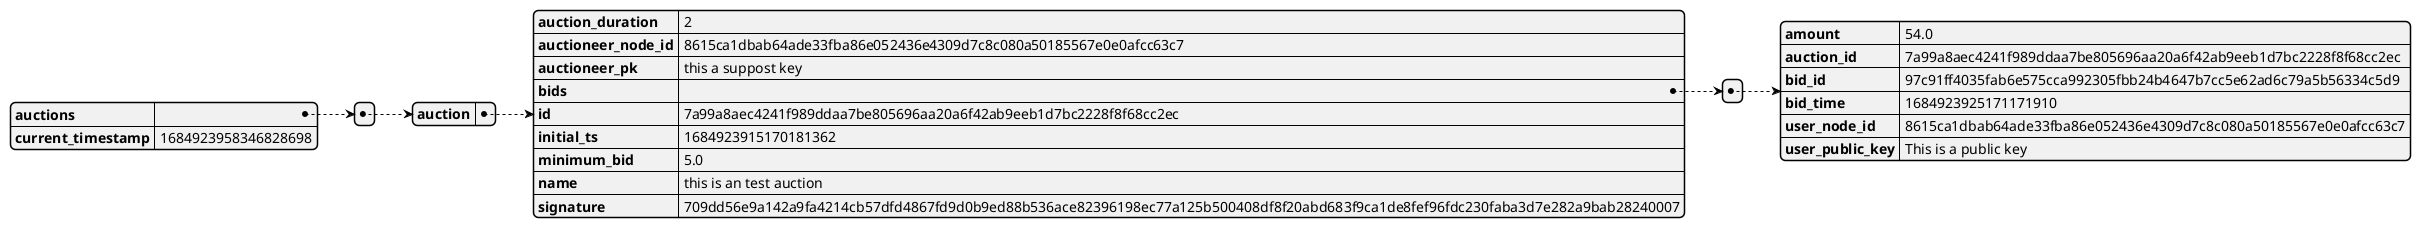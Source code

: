 @startjson
{"auctions":[{"auction":{"auction_duration":2,"auctioneer_node_id":"8615ca1dbab64ade33fba86e052436e4309d7c8c080a50185567e0e0afcc63c7","auctioneer_pk":"this a suppost key","bids":[{"amount":54.0,"auction_id":"7a99a8aec4241f989ddaa7be805696aa20a6f42ab9eeb1d7bc2228f8f68cc2ec","bid_id":"97c91ff4035fab6e575cca992305fbb24b4647b7cc5e62ad6c79a5b56334c5d9","bid_time":1684923925171171910,"user_node_id":"8615ca1dbab64ade33fba86e052436e4309d7c8c080a50185567e0e0afcc63c7","user_public_key":"This is a public key"}],"id":"7a99a8aec4241f989ddaa7be805696aa20a6f42ab9eeb1d7bc2228f8f68cc2ec","initial_ts":1684923915170181362,"minimum_bid":5.0,"name":"this is an test auction","signature":"709dd56e9a142a9fa4214cb57dfd4867fd9d0b9ed88b536ace82396198ec77a125b500408df8f20abd683f9ca1de8fef96fdc230faba3d7e282a9bab28240007"}}],"current_timestamp":1684923958346828698}
@endjson